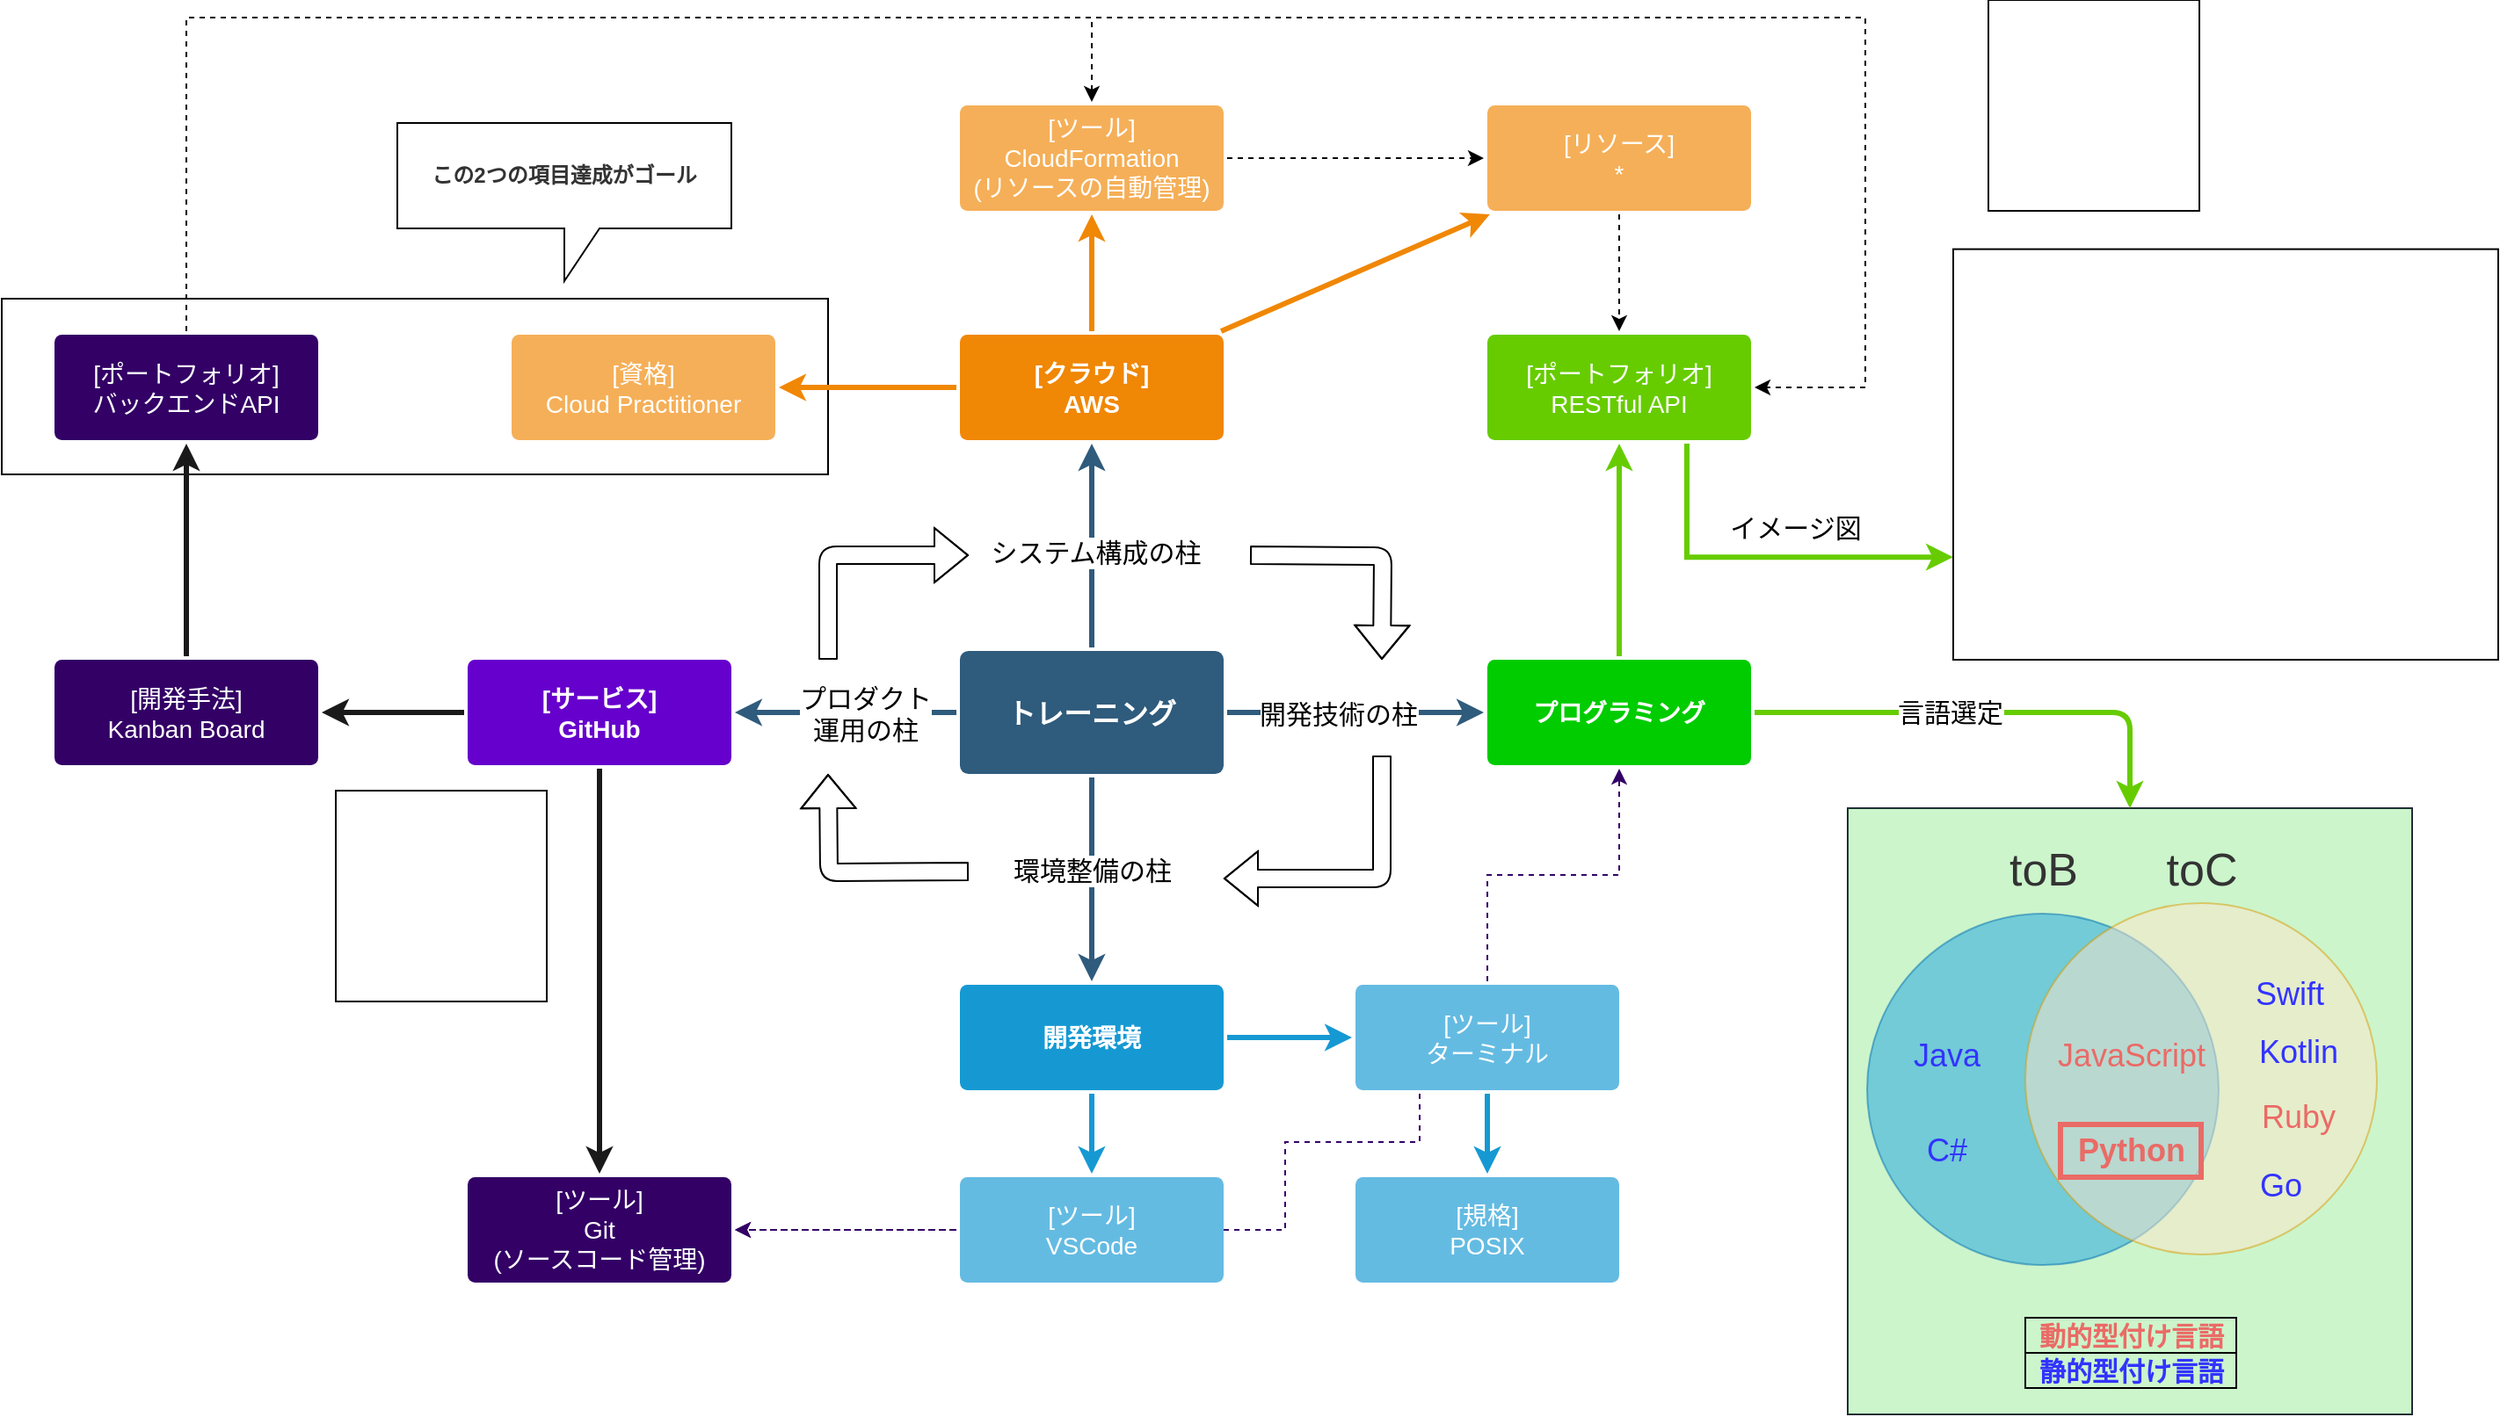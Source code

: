<mxfile version="14.1.1" type="github">
  <diagram id="6a731a19-8d31-9384-78a2-239565b7b9f0" name="Page-1">
    <mxGraphModel dx="2951" dy="890" grid="1" gridSize="10" guides="1" tooltips="1" connect="1" arrows="1" fold="1" page="1" pageScale="1" pageWidth="1169" pageHeight="827" background="none" math="0" shadow="0">
      <root>
        <mxCell id="0" />
        <mxCell id="1" parent="0" />
        <mxCell id="Q4df0H-JlEwPYiJTYYAv-1813" value="" style="rounded=0;whiteSpace=wrap;html=1;strokeColor=#000000;gradientColor=none;fontColor=#333333;fillColor=none;" parent="1" vertex="1">
          <mxGeometry x="-50" y="180" width="470" height="100" as="geometry" />
        </mxCell>
        <mxCell id="1745" value="" style="edgeStyle=none;rounded=0;jumpStyle=none;html=1;shadow=0;labelBackgroundColor=none;startArrow=none;startFill=0;endArrow=classic;endFill=1;jettySize=auto;orthogonalLoop=1;strokeColor=#2F5B7C;strokeWidth=3;fontFamily=Helvetica;fontSize=16;fontColor=#23445D;spacing=5;" parent="1" source="1749" target="1764" edge="1">
          <mxGeometry relative="1" as="geometry" />
        </mxCell>
        <mxCell id="i6-dnkmMVc0bPrFyyD5V-1792" value="システム構成の柱" style="edgeLabel;html=1;align=center;verticalAlign=middle;resizable=0;points=[];fontSize=15;fontColor=#000000;" vertex="1" connectable="0" parent="1745">
          <mxGeometry x="-0.043" y="-2" relative="1" as="geometry">
            <mxPoint y="1" as="offset" />
          </mxGeometry>
        </mxCell>
        <mxCell id="1746" value="" style="edgeStyle=none;rounded=0;jumpStyle=none;html=1;shadow=0;labelBackgroundColor=none;startArrow=none;startFill=0;endArrow=classic;endFill=1;jettySize=auto;orthogonalLoop=1;strokeColor=#2F5B7C;strokeWidth=3;fontFamily=Helvetica;fontSize=16;fontColor=#23445D;spacing=5;" parent="1" source="1749" target="1771" edge="1">
          <mxGeometry relative="1" as="geometry" />
        </mxCell>
        <mxCell id="i6-dnkmMVc0bPrFyyD5V-1796" value="開発技術の柱" style="edgeLabel;html=1;align=center;verticalAlign=middle;resizable=0;points=[];fontSize=15;fontColor=#000000;" vertex="1" connectable="0" parent="1746">
          <mxGeometry x="-0.315" y="-1" relative="1" as="geometry">
            <mxPoint x="13" y="-1" as="offset" />
          </mxGeometry>
        </mxCell>
        <mxCell id="1747" value="" style="edgeStyle=none;rounded=0;jumpStyle=none;html=1;shadow=0;labelBackgroundColor=none;startArrow=none;startFill=0;endArrow=classic;endFill=1;jettySize=auto;orthogonalLoop=1;strokeColor=#2F5B7C;strokeWidth=3;fontFamily=Helvetica;fontSize=16;fontColor=#23445D;spacing=5;" parent="1" source="1749" target="1760" edge="1">
          <mxGeometry relative="1" as="geometry" />
        </mxCell>
        <mxCell id="i6-dnkmMVc0bPrFyyD5V-1795" value="環境整備の柱" style="edgeLabel;html=1;align=center;verticalAlign=middle;resizable=0;points=[];fontSize=15;fontColor=#000000;" vertex="1" connectable="0" parent="1747">
          <mxGeometry x="0.026" y="2" relative="1" as="geometry">
            <mxPoint x="-2" y="-7.5" as="offset" />
          </mxGeometry>
        </mxCell>
        <mxCell id="1748" value="" style="edgeStyle=none;rounded=0;jumpStyle=none;html=1;shadow=0;labelBackgroundColor=none;startArrow=none;startFill=0;endArrow=classic;endFill=1;jettySize=auto;orthogonalLoop=1;strokeColor=#2F5B7C;strokeWidth=3;fontFamily=Helvetica;fontSize=16;fontColor=#23445D;spacing=5;" parent="1" source="1749" target="1753" edge="1">
          <mxGeometry relative="1" as="geometry" />
        </mxCell>
        <mxCell id="i6-dnkmMVc0bPrFyyD5V-1794" value="プロダクト&lt;br&gt;運用の柱" style="edgeLabel;html=1;align=center;verticalAlign=middle;resizable=0;points=[];fontSize=15;fontColor=#000000;" vertex="1" connectable="0" parent="1748">
          <mxGeometry x="-0.175" relative="1" as="geometry">
            <mxPoint as="offset" />
          </mxGeometry>
        </mxCell>
        <mxCell id="1749" value="トレーニング" style="rounded=1;whiteSpace=wrap;html=1;shadow=0;labelBackgroundColor=none;strokeColor=none;strokeWidth=3;fillColor=#2F5B7C;fontFamily=Helvetica;fontSize=16;fontColor=#FFFFFF;align=center;fontStyle=1;spacing=5;arcSize=7;perimeterSpacing=2;" parent="1" vertex="1">
          <mxGeometry x="495" y="380.5" width="150" height="70" as="geometry" />
        </mxCell>
        <mxCell id="1750" value="" style="edgeStyle=none;rounded=1;jumpStyle=none;html=1;shadow=0;labelBackgroundColor=none;startArrow=none;startFill=0;jettySize=auto;orthogonalLoop=1;strokeWidth=3;fontFamily=Helvetica;fontSize=14;fontColor=#FFFFFF;spacing=5;fontStyle=1;fillColor=#b0e3e6;strokeColor=#1A1A1A;" parent="1" source="1753" target="1756" edge="1">
          <mxGeometry relative="1" as="geometry" />
        </mxCell>
        <mxCell id="1752" value="" style="edgeStyle=none;rounded=1;jumpStyle=none;html=1;shadow=0;labelBackgroundColor=none;startArrow=none;startFill=0;jettySize=auto;orthogonalLoop=1;strokeWidth=3;fontFamily=Helvetica;fontSize=14;fontColor=#FFFFFF;spacing=5;fontStyle=1;fillColor=#b0e3e6;strokeColor=#1A1A1A;exitX=0;exitY=0.5;exitDx=0;exitDy=0;" parent="1" source="1753" target="1754" edge="1">
          <mxGeometry relative="1" as="geometry" />
        </mxCell>
        <mxCell id="1753" value="[サービス]&lt;br&gt;GitHub" style="rounded=1;whiteSpace=wrap;html=1;shadow=0;labelBackgroundColor=none;strokeColor=none;strokeWidth=3;fontFamily=Helvetica;fontSize=14;fontColor=#FFFFFF;align=center;spacing=5;fontStyle=1;arcSize=7;perimeterSpacing=2;fillColor=#6600CC;" parent="1" vertex="1">
          <mxGeometry x="215" y="385.5" width="150" height="60" as="geometry" />
        </mxCell>
        <mxCell id="1754" value="[開発手法]&lt;br&gt;Kanban Board" style="rounded=1;whiteSpace=wrap;html=1;shadow=0;labelBackgroundColor=none;strokeColor=none;strokeWidth=3;fontFamily=Helvetica;fontSize=14;fontColor=#FFFFFF;align=center;spacing=5;fontStyle=0;arcSize=7;perimeterSpacing=2;fillColor=#330066;" parent="1" vertex="1">
          <mxGeometry x="-20" y="385.5" width="150" height="60" as="geometry" />
        </mxCell>
        <mxCell id="1756" value="[ツール]&lt;br&gt;Git&lt;br&gt;(ソースコード管理)" style="rounded=1;whiteSpace=wrap;html=1;shadow=0;labelBackgroundColor=none;strokeColor=none;strokeWidth=3;fontFamily=Helvetica;fontSize=14;fontColor=#FFFFFF;align=center;spacing=5;fontStyle=0;arcSize=7;perimeterSpacing=2;fillColor=#330066;" parent="1" vertex="1">
          <mxGeometry x="215" y="680" width="150" height="60" as="geometry" />
        </mxCell>
        <mxCell id="1758" value="" style="edgeStyle=none;rounded=0;jumpStyle=none;html=1;shadow=0;labelBackgroundColor=none;startArrow=none;startFill=0;endArrow=classic;endFill=1;jettySize=auto;orthogonalLoop=1;strokeColor=#1699D3;strokeWidth=3;fontFamily=Helvetica;fontSize=14;fontColor=#FFFFFF;spacing=5;" parent="1" source="1760" target="1762" edge="1">
          <mxGeometry relative="1" as="geometry" />
        </mxCell>
        <mxCell id="1759" value="" style="edgeStyle=none;rounded=0;jumpStyle=none;html=1;shadow=0;labelBackgroundColor=none;startArrow=none;startFill=0;endArrow=classic;endFill=1;jettySize=auto;orthogonalLoop=1;strokeColor=#1699D3;strokeWidth=3;fontFamily=Helvetica;fontSize=14;fontColor=#FFFFFF;spacing=5;" parent="1" source="1760" target="1761" edge="1">
          <mxGeometry relative="1" as="geometry" />
        </mxCell>
        <mxCell id="1760" value="開発環境" style="rounded=1;whiteSpace=wrap;html=1;shadow=0;labelBackgroundColor=none;strokeColor=none;strokeWidth=3;fillColor=#1699d3;fontFamily=Helvetica;fontSize=14;fontColor=#FFFFFF;align=center;spacing=5;fontStyle=1;arcSize=7;perimeterSpacing=2;" parent="1" vertex="1">
          <mxGeometry x="495" y="570.5" width="150" height="60" as="geometry" />
        </mxCell>
        <mxCell id="Q4df0H-JlEwPYiJTYYAv-1794" style="edgeStyle=orthogonalEdgeStyle;rounded=0;orthogonalLoop=1;jettySize=auto;html=1;exitX=0;exitY=0.5;exitDx=0;exitDy=0;entryX=1;entryY=0.5;entryDx=0;entryDy=0;dashed=1;strokeColor=#330066;fontColor=#333333;" parent="1" source="1762" target="1756" edge="1">
          <mxGeometry relative="1" as="geometry" />
        </mxCell>
        <mxCell id="1764" value="[クラウド]&lt;br&gt;AWS" style="rounded=1;whiteSpace=wrap;html=1;shadow=0;labelBackgroundColor=none;strokeColor=none;strokeWidth=3;fillColor=#F08705;fontFamily=Helvetica;fontSize=14;fontColor=#FFFFFF;align=center;spacing=5;fontStyle=1;arcSize=7;perimeterSpacing=2;" parent="1" vertex="1">
          <mxGeometry x="495" y="200.5" width="150" height="60" as="geometry" />
        </mxCell>
        <mxCell id="Q4df0H-JlEwPYiJTYYAv-1801" style="edgeStyle=orthogonalEdgeStyle;rounded=0;orthogonalLoop=1;jettySize=auto;html=1;dashed=1;fontColor=#333333;" parent="1" source="1765" target="1767" edge="1">
          <mxGeometry relative="1" as="geometry" />
        </mxCell>
        <mxCell id="1765" value="[ツール]&lt;br&gt;CloudFormation&lt;br&gt;(リソースの自動管理)" style="rounded=1;whiteSpace=wrap;html=1;shadow=0;labelBackgroundColor=none;strokeColor=none;strokeWidth=3;fillColor=#f5af58;fontFamily=Helvetica;fontSize=14;fontColor=#FFFFFF;align=center;spacing=5;arcSize=7;perimeterSpacing=2;" parent="1" vertex="1">
          <mxGeometry x="495" y="70" width="150" height="60" as="geometry" />
        </mxCell>
        <mxCell id="1766" value="" style="edgeStyle=none;rounded=0;jumpStyle=none;html=1;shadow=0;labelBackgroundColor=none;startArrow=none;startFill=0;endArrow=classic;endFill=1;jettySize=auto;orthogonalLoop=1;strokeColor=#F08705;strokeWidth=3;fontFamily=Helvetica;fontSize=14;fontColor=#FFFFFF;spacing=5;" parent="1" source="1764" target="1765" edge="1">
          <mxGeometry relative="1" as="geometry" />
        </mxCell>
        <mxCell id="Q4df0H-JlEwPYiJTYYAv-1820" style="edgeStyle=orthogonalEdgeStyle;rounded=0;orthogonalLoop=1;jettySize=auto;html=1;entryX=0.5;entryY=0;entryDx=0;entryDy=0;dashed=1;fontColor=#333333;" parent="1" source="1767" target="Q4df0H-JlEwPYiJTYYAv-1797" edge="1">
          <mxGeometry relative="1" as="geometry" />
        </mxCell>
        <mxCell id="1767" value="[リソース]&lt;br&gt;*" style="rounded=1;whiteSpace=wrap;html=1;shadow=0;labelBackgroundColor=none;strokeColor=none;strokeWidth=3;fillColor=#f5af58;fontFamily=Helvetica;fontSize=14;fontColor=#FFFFFF;align=center;spacing=5;arcSize=7;perimeterSpacing=2;" parent="1" vertex="1">
          <mxGeometry x="795" y="70" width="150" height="60" as="geometry" />
        </mxCell>
        <mxCell id="1768" value="" style="edgeStyle=none;rounded=0;jumpStyle=none;html=1;shadow=0;labelBackgroundColor=none;startArrow=none;startFill=0;endArrow=classic;endFill=1;jettySize=auto;orthogonalLoop=1;strokeColor=#F08705;strokeWidth=3;fontFamily=Helvetica;fontSize=14;fontColor=#FFFFFF;spacing=5;" parent="1" source="1764" target="1767" edge="1">
          <mxGeometry relative="1" as="geometry" />
        </mxCell>
        <mxCell id="1769" value="[資格]&lt;br&gt;Cloud Practitioner" style="rounded=1;whiteSpace=wrap;html=1;shadow=0;labelBackgroundColor=none;strokeColor=none;strokeWidth=3;fillColor=#f5af58;fontFamily=Helvetica;fontSize=14;fontColor=#FFFFFF;align=center;spacing=5;arcSize=7;perimeterSpacing=2;" parent="1" vertex="1">
          <mxGeometry x="240" y="200.5" width="150" height="60" as="geometry" />
        </mxCell>
        <mxCell id="1770" value="" style="edgeStyle=none;rounded=0;jumpStyle=none;html=1;shadow=0;labelBackgroundColor=none;startArrow=none;startFill=0;endArrow=classic;endFill=1;jettySize=auto;orthogonalLoop=1;strokeColor=#F08705;strokeWidth=3;fontFamily=Helvetica;fontSize=14;fontColor=#FFFFFF;spacing=5;" parent="1" source="1764" target="1769" edge="1">
          <mxGeometry relative="1" as="geometry" />
        </mxCell>
        <mxCell id="1771" value="プログラミング" style="rounded=1;whiteSpace=wrap;html=1;shadow=0;labelBackgroundColor=none;strokeWidth=3;fontFamily=Helvetica;fontSize=14;fontColor=#FFFFFF;align=center;spacing=5;fontStyle=1;arcSize=7;perimeterSpacing=2;gradientDirection=south;strokeColor=none;fillColor=#00CC00;" parent="1" vertex="1">
          <mxGeometry x="795" y="385.5" width="150" height="60" as="geometry" />
        </mxCell>
        <mxCell id="Q4df0H-JlEwPYiJTYYAv-1793" style="edgeStyle=orthogonalEdgeStyle;rounded=0;orthogonalLoop=1;jettySize=auto;html=1;dashed=1;strokeColor=#330066;fontColor=#333333;entryX=0.5;entryY=1;entryDx=0;entryDy=0;" parent="1" source="1761" target="1771" edge="1">
          <mxGeometry relative="1" as="geometry">
            <mxPoint x="943" y="600.5" as="targetPoint" />
          </mxGeometry>
        </mxCell>
        <mxCell id="Q4df0H-JlEwPYiJTYYAv-1795" style="edgeStyle=orthogonalEdgeStyle;rounded=0;orthogonalLoop=1;jettySize=auto;html=1;exitX=0.25;exitY=1;exitDx=0;exitDy=0;entryX=1;entryY=0.5;entryDx=0;entryDy=0;dashed=1;strokeColor=#330066;fontColor=#333333;" parent="1" source="1761" target="1756" edge="1">
          <mxGeometry relative="1" as="geometry">
            <Array as="points">
              <mxPoint x="757" y="660" />
              <mxPoint x="680" y="660" />
              <mxPoint x="680" y="710" />
            </Array>
          </mxGeometry>
        </mxCell>
        <mxCell id="1761" value="[ツール]&lt;br&gt;ターミナル" style="rounded=1;whiteSpace=wrap;html=1;shadow=0;labelBackgroundColor=none;strokeColor=none;strokeWidth=3;fillColor=#64bbe2;fontFamily=Helvetica;fontSize=14;fontColor=#FFFFFF;align=center;spacing=5;arcSize=7;perimeterSpacing=2;" parent="1" vertex="1">
          <mxGeometry x="720" y="570.5" width="150" height="60" as="geometry" />
        </mxCell>
        <mxCell id="Q4df0H-JlEwPYiJTYYAv-1788" value="" style="edgeStyle=none;rounded=0;jumpStyle=none;html=1;shadow=0;labelBackgroundColor=none;startArrow=none;startFill=0;endArrow=classic;endFill=1;jettySize=auto;orthogonalLoop=1;strokeColor=#1699D3;strokeWidth=3;fontFamily=Helvetica;fontSize=14;fontColor=#FFFFFF;spacing=5;exitX=0.5;exitY=1;exitDx=0;exitDy=0;" parent="1" source="1761" target="Q4df0H-JlEwPYiJTYYAv-1789" edge="1">
          <mxGeometry relative="1" as="geometry">
            <mxPoint x="775" y="670" as="sourcePoint" />
          </mxGeometry>
        </mxCell>
        <mxCell id="Q4df0H-JlEwPYiJTYYAv-1789" value="[規格]&lt;br&gt;POSIX" style="rounded=1;whiteSpace=wrap;html=1;shadow=0;labelBackgroundColor=none;strokeColor=none;strokeWidth=3;fillColor=#64bbe2;fontFamily=Helvetica;fontSize=14;fontColor=#FFFFFF;align=center;spacing=5;arcSize=7;perimeterSpacing=2;" parent="1" vertex="1">
          <mxGeometry x="720" y="680" width="150" height="60" as="geometry" />
        </mxCell>
        <mxCell id="1762" value="&lt;span style=&quot;font-weight: normal&quot;&gt;&lt;span&gt;[ツール]&lt;/span&gt;&lt;br&gt;&lt;span&gt;VSCode&lt;/span&gt;&lt;/span&gt;" style="rounded=1;whiteSpace=wrap;html=1;shadow=0;labelBackgroundColor=none;strokeColor=none;strokeWidth=3;fillColor=#64bbe2;fontFamily=Helvetica;fontSize=14;fontColor=#FFFFFF;align=center;spacing=5;arcSize=7;perimeterSpacing=2;fontStyle=1" parent="1" vertex="1">
          <mxGeometry x="495" y="680" width="150" height="60" as="geometry" />
        </mxCell>
        <mxCell id="i6-dnkmMVc0bPrFyyD5V-1790" style="edgeStyle=orthogonalEdgeStyle;rounded=0;orthogonalLoop=1;jettySize=auto;html=1;exitX=0.75;exitY=1;exitDx=0;exitDy=0;entryX=0;entryY=0.75;entryDx=0;entryDy=0;fontSize=15;fontColor=#000000;strokeWidth=3;strokeColor=#66CC00;" edge="1" parent="1" source="Q4df0H-JlEwPYiJTYYAv-1797" target="i6-dnkmMVc0bPrFyyD5V-1788">
          <mxGeometry relative="1" as="geometry">
            <Array as="points">
              <mxPoint x="909" y="327" />
            </Array>
          </mxGeometry>
        </mxCell>
        <mxCell id="i6-dnkmMVc0bPrFyyD5V-1798" value="イメージ図" style="edgeLabel;html=1;align=center;verticalAlign=middle;resizable=0;points=[];fontSize=15;fontColor=#000000;" vertex="1" connectable="0" parent="i6-dnkmMVc0bPrFyyD5V-1790">
          <mxGeometry x="0.019" y="9" relative="1" as="geometry">
            <mxPoint x="16.1" y="-8.09" as="offset" />
          </mxGeometry>
        </mxCell>
        <mxCell id="Q4df0H-JlEwPYiJTYYAv-1797" value="[ポートフォリオ]&lt;br&gt;RESTful API" style="rounded=1;whiteSpace=wrap;html=1;shadow=0;labelBackgroundColor=none;strokeColor=none;strokeWidth=3;fontFamily=Helvetica;fontSize=14;fontColor=#FFFFFF;align=center;spacing=5;fontStyle=0;arcSize=7;perimeterSpacing=2;fillColor=#66CC00;" parent="1" vertex="1">
          <mxGeometry x="795" y="200.5" width="150" height="60" as="geometry" />
        </mxCell>
        <mxCell id="Q4df0H-JlEwPYiJTYYAv-1798" value="" style="edgeStyle=none;rounded=1;jumpStyle=none;html=1;shadow=0;labelBackgroundColor=none;startArrow=none;startFill=0;jettySize=auto;orthogonalLoop=1;strokeWidth=3;fontFamily=Helvetica;fontSize=14;fontColor=#FFFFFF;spacing=5;fontStyle=1;fillColor=#b0e3e6;exitX=0.5;exitY=0;exitDx=0;exitDy=0;strokeColor=#66CC00;" parent="1" source="1771" target="Q4df0H-JlEwPYiJTYYAv-1797" edge="1">
          <mxGeometry relative="1" as="geometry">
            <mxPoint x="945" y="254" as="sourcePoint" />
          </mxGeometry>
        </mxCell>
        <mxCell id="Q4df0H-JlEwPYiJTYYAv-1818" style="edgeStyle=orthogonalEdgeStyle;rounded=0;orthogonalLoop=1;jettySize=auto;html=1;entryX=0.5;entryY=0;entryDx=0;entryDy=0;dashed=1;fontColor=#333333;" parent="1" source="Q4df0H-JlEwPYiJTYYAv-1809" target="1765" edge="1">
          <mxGeometry relative="1" as="geometry">
            <Array as="points">
              <mxPoint x="55" y="20" />
              <mxPoint x="570" y="20" />
            </Array>
          </mxGeometry>
        </mxCell>
        <mxCell id="Q4df0H-JlEwPYiJTYYAv-1819" style="edgeStyle=orthogonalEdgeStyle;rounded=0;orthogonalLoop=1;jettySize=auto;html=1;entryX=1;entryY=0.5;entryDx=0;entryDy=0;dashed=1;fontColor=#333333;" parent="1" source="Q4df0H-JlEwPYiJTYYAv-1809" target="Q4df0H-JlEwPYiJTYYAv-1797" edge="1">
          <mxGeometry relative="1" as="geometry">
            <Array as="points">
              <mxPoint x="55" y="20" />
              <mxPoint x="1010" y="20" />
              <mxPoint x="1010" y="231" />
            </Array>
          </mxGeometry>
        </mxCell>
        <mxCell id="Q4df0H-JlEwPYiJTYYAv-1809" value="[ポートフォリオ]&lt;br&gt;バックエンドAPI" style="rounded=1;whiteSpace=wrap;html=1;shadow=0;labelBackgroundColor=none;strokeColor=none;strokeWidth=3;fontFamily=Helvetica;fontSize=14;fontColor=#FFFFFF;align=center;spacing=5;fontStyle=0;arcSize=7;perimeterSpacing=2;fillColor=#330066;" parent="1" vertex="1">
          <mxGeometry x="-20" y="200.5" width="150" height="60" as="geometry" />
        </mxCell>
        <mxCell id="Q4df0H-JlEwPYiJTYYAv-1810" value="" style="edgeStyle=none;rounded=1;jumpStyle=none;html=1;shadow=0;labelBackgroundColor=none;startArrow=none;startFill=0;jettySize=auto;orthogonalLoop=1;strokeWidth=3;fontFamily=Helvetica;fontSize=14;fontColor=#FFFFFF;spacing=5;fontStyle=1;fillColor=#b0e3e6;strokeColor=#1A1A1A;exitX=0.5;exitY=0;exitDx=0;exitDy=0;entryX=0.5;entryY=1;entryDx=0;entryDy=0;" parent="1" source="1754" target="Q4df0H-JlEwPYiJTYYAv-1809" edge="1">
          <mxGeometry relative="1" as="geometry">
            <mxPoint x="161" y="360" as="sourcePoint" />
            <mxPoint x="80" y="360" as="targetPoint" />
          </mxGeometry>
        </mxCell>
        <mxCell id="Q4df0H-JlEwPYiJTYYAv-1812" value="この2つの項目達成がゴール" style="shape=callout;whiteSpace=wrap;html=1;perimeter=calloutPerimeter;strokeColor=#000000;fontColor=#333333;fillColor=#FFFFFF;fontStyle=1" parent="1" vertex="1">
          <mxGeometry x="175" y="80" width="190" height="90" as="geometry" />
        </mxCell>
        <mxCell id="i6-dnkmMVc0bPrFyyD5V-1782" value="" style="group;strokeColor=#000000;" vertex="1" connectable="0" parent="1">
          <mxGeometry x="1000" y="470" width="321" height="345" as="geometry" />
        </mxCell>
        <mxCell id="i6-dnkmMVc0bPrFyyD5V-1781" value="" style="rounded=0;whiteSpace=wrap;html=1;labelBackgroundColor=none;strokeColor=#9999FF;fillColor=#00CC00;gradientColor=none;fontSize=15;fontColor=#000000;opacity=20;" vertex="1" parent="i6-dnkmMVc0bPrFyyD5V-1782">
          <mxGeometry width="321" height="345" as="geometry" />
        </mxCell>
        <mxCell id="Q4df0H-JlEwPYiJTYYAv-1821" value="" style="ellipse;whiteSpace=wrap;html=1;fillColor=#1ba1e2;opacity=50;strokeColor=#006EAF;fontColor=#ffffff;" parent="i6-dnkmMVc0bPrFyyD5V-1782" vertex="1">
          <mxGeometry x="11" y="60" width="200" height="200" as="geometry" />
        </mxCell>
        <mxCell id="Q4df0H-JlEwPYiJTYYAv-1822" value="" style="ellipse;whiteSpace=wrap;html=1;fillColor=#ffe6cc;opacity=50;strokeColor=#d79b00;" parent="i6-dnkmMVc0bPrFyyD5V-1782" vertex="1">
          <mxGeometry x="101" y="54" width="200" height="200" as="geometry" />
        </mxCell>
        <mxCell id="Q4df0H-JlEwPYiJTYYAv-1823" value="Java" style="text;html=1;align=center;verticalAlign=middle;resizable=0;points=[];autosize=1;fontSize=18;fontColor=#3333FF;labelBackgroundColor=none;" parent="i6-dnkmMVc0bPrFyyD5V-1782" vertex="1">
          <mxGeometry x="31" y="125.5" width="50" height="30" as="geometry" />
        </mxCell>
        <mxCell id="Q4df0H-JlEwPYiJTYYAv-1824" value="C#" style="text;html=1;align=center;verticalAlign=middle;resizable=0;points=[];autosize=1;fontSize=18;fontColor=#3333FF;" parent="i6-dnkmMVc0bPrFyyD5V-1782" vertex="1">
          <mxGeometry x="36" y="180" width="40" height="30" as="geometry" />
        </mxCell>
        <mxCell id="Q4df0H-JlEwPYiJTYYAv-1826" value="JavaScript" style="text;html=1;align=center;verticalAlign=middle;resizable=0;points=[];autosize=1;fontSize=18;fontColor=#EA6B66;" parent="i6-dnkmMVc0bPrFyyD5V-1782" vertex="1">
          <mxGeometry x="111" y="125.5" width="100" height="30" as="geometry" />
        </mxCell>
        <mxCell id="Q4df0H-JlEwPYiJTYYAv-1827" value="&lt;b&gt;Python&lt;/b&gt;" style="text;html=1;align=center;verticalAlign=middle;resizable=0;points=[];autosize=1;fontSize=18;fontColor=#EA6B66;strokeColor=#EA6B66;strokeWidth=3;" parent="i6-dnkmMVc0bPrFyyD5V-1782" vertex="1">
          <mxGeometry x="121" y="180" width="80" height="30" as="geometry" />
        </mxCell>
        <mxCell id="Q4df0H-JlEwPYiJTYYAv-1828" value="toB" style="text;html=1;align=center;verticalAlign=middle;resizable=0;points=[];autosize=1;fontSize=26;fontColor=#333333;" parent="i6-dnkmMVc0bPrFyyD5V-1782" vertex="1">
          <mxGeometry x="86" y="15" width="50" height="40" as="geometry" />
        </mxCell>
        <mxCell id="Q4df0H-JlEwPYiJTYYAv-1830" value="toC" style="text;html=1;align=center;verticalAlign=middle;resizable=0;points=[];autosize=1;fontSize=26;fontColor=#333333;" parent="i6-dnkmMVc0bPrFyyD5V-1782" vertex="1">
          <mxGeometry x="171" y="15" width="60" height="40" as="geometry" />
        </mxCell>
        <mxCell id="Q4df0H-JlEwPYiJTYYAv-1831" value="Ruby" style="text;html=1;align=center;verticalAlign=middle;resizable=0;points=[];autosize=1;fontSize=18;fontColor=#EA6B66;" parent="i6-dnkmMVc0bPrFyyD5V-1782" vertex="1">
          <mxGeometry x="226" y="160.5" width="60" height="30" as="geometry" />
        </mxCell>
        <mxCell id="Q4df0H-JlEwPYiJTYYAv-1832" value="Swift" style="text;html=1;align=center;verticalAlign=middle;resizable=0;points=[];autosize=1;fontSize=18;fontColor=#3333FF;" parent="i6-dnkmMVc0bPrFyyD5V-1782" vertex="1">
          <mxGeometry x="226" y="90.5" width="50" height="30" as="geometry" />
        </mxCell>
        <mxCell id="Q4df0H-JlEwPYiJTYYAv-1833" value="Kotlin" style="text;html=1;align=center;verticalAlign=middle;resizable=0;points=[];autosize=1;fontSize=18;fontColor=#3333FF;" parent="i6-dnkmMVc0bPrFyyD5V-1782" vertex="1">
          <mxGeometry x="226" y="124" width="60" height="30" as="geometry" />
        </mxCell>
        <mxCell id="Q4df0H-JlEwPYiJTYYAv-1834" value="Go" style="text;html=1;align=center;verticalAlign=middle;resizable=0;points=[];autosize=1;fontSize=18;fontColor=#3333FF;" parent="i6-dnkmMVc0bPrFyyD5V-1782" vertex="1">
          <mxGeometry x="226" y="200" width="40" height="30" as="geometry" />
        </mxCell>
        <mxCell id="Q4df0H-JlEwPYiJTYYAv-1835" value="動的型付け言語" style="text;html=1;align=center;verticalAlign=middle;resizable=0;points=[];autosize=1;fontSize=15;fontColor=#EA6B66;strokeColor=#000000;fontStyle=1" parent="i6-dnkmMVc0bPrFyyD5V-1782" vertex="1">
          <mxGeometry x="101" y="290" width="120" height="20" as="geometry" />
        </mxCell>
        <mxCell id="Q4df0H-JlEwPYiJTYYAv-1838" value="&lt;font color=&quot;#3333ff&quot; style=&quot;font-size: 15px;&quot;&gt;静的型付け言語&lt;/font&gt;" style="text;html=1;align=center;verticalAlign=middle;resizable=0;points=[];autosize=1;fontSize=15;fontColor=#EA6B66;strokeColor=#000000;fontStyle=1" parent="i6-dnkmMVc0bPrFyyD5V-1782" vertex="1">
          <mxGeometry x="101" y="310" width="120" height="20" as="geometry" />
        </mxCell>
        <mxCell id="i6-dnkmMVc0bPrFyyD5V-1786" value="" style="edgeStyle=orthogonalEdgeStyle;rounded=1;jumpStyle=none;html=1;shadow=0;labelBackgroundColor=none;startArrow=none;startFill=0;jettySize=auto;orthogonalLoop=1;strokeWidth=3;fontFamily=Helvetica;fontSize=14;fontColor=#FFFFFF;spacing=5;fontStyle=1;fillColor=#b0e3e6;exitX=1;exitY=0.5;exitDx=0;exitDy=0;strokeColor=#66CC00;entryX=0.5;entryY=0;entryDx=0;entryDy=0;" edge="1" parent="1" source="1771" target="i6-dnkmMVc0bPrFyyD5V-1781">
          <mxGeometry relative="1" as="geometry">
            <mxPoint x="1090" y="431" as="sourcePoint" />
            <mxPoint x="1090" y="310" as="targetPoint" />
          </mxGeometry>
        </mxCell>
        <mxCell id="i6-dnkmMVc0bPrFyyD5V-1787" value="言語選定" style="edgeLabel;html=1;align=center;verticalAlign=middle;resizable=0;points=[];fontSize=15;fontColor=#000000;" vertex="1" connectable="0" parent="i6-dnkmMVc0bPrFyyD5V-1786">
          <mxGeometry x="-0.172" y="2" relative="1" as="geometry">
            <mxPoint y="1" as="offset" />
          </mxGeometry>
        </mxCell>
        <mxCell id="i6-dnkmMVc0bPrFyyD5V-1788" value="" style="shape=image;verticalLabelPosition=bottom;labelBackgroundColor=#ffffff;verticalAlign=top;aspect=fixed;imageAspect=0;image=https://ichi.pro/assets/images/max/724/1*ZM82raTAQrw1KUkHiwErqw.png;imageBorder=#000000;" vertex="1" parent="1">
          <mxGeometry x="1060" y="151.81" width="310" height="233.69" as="geometry" />
        </mxCell>
        <mxCell id="i6-dnkmMVc0bPrFyyD5V-1791" value="" style="shape=image;verticalLabelPosition=bottom;labelBackgroundColor=#ffffff;verticalAlign=top;aspect=fixed;imageAspect=0;image=https://images-na.ssl-images-amazon.com/images/I/51EuLXpy87L._SX352_BO1,204,203,200_.jpg;" vertex="1" parent="1">
          <mxGeometry x="200" y="195.97" width="49" height="69.07" as="geometry" />
        </mxCell>
        <mxCell id="i6-dnkmMVc0bPrFyyD5V-1799" value="" style="shape=image;verticalLabelPosition=bottom;labelBackgroundColor=#ffffff;verticalAlign=top;aspect=fixed;imageAspect=0;image=https://techblog.recochoku.jp/wp-content/uploads/2018/04/aws_logo.png;imageBorder=#000000;" vertex="1" parent="1">
          <mxGeometry x="1080" y="10" width="120" height="120" as="geometry" />
        </mxCell>
        <mxCell id="i6-dnkmMVc0bPrFyyD5V-1801" value="" style="shape=image;verticalLabelPosition=bottom;labelBackgroundColor=#ffffff;verticalAlign=top;aspect=fixed;imageAspect=0;image=https://cdn.icon-icons.com/icons2/936/PNG/512/github-logo_icon-icons.com_73546.png;imageBackground=#ffffff;imageBorder=#000000;" vertex="1" parent="1">
          <mxGeometry x="140" y="460" width="120" height="120" as="geometry" />
        </mxCell>
        <mxCell id="i6-dnkmMVc0bPrFyyD5V-1806" value="" style="shape=flexArrow;endArrow=classic;html=1;strokeWidth=1;fontSize=15;fontColor=#000000;edgeStyle=orthogonalEdgeStyle;" edge="1" parent="1">
          <mxGeometry width="50" height="50" relative="1" as="geometry">
            <mxPoint x="500" y="506" as="sourcePoint" />
            <mxPoint x="420" y="450.5" as="targetPoint" />
          </mxGeometry>
        </mxCell>
        <mxCell id="i6-dnkmMVc0bPrFyyD5V-1807" value="" style="shape=flexArrow;endArrow=classic;html=1;strokeWidth=1;fontSize=15;fontColor=#000000;edgeStyle=orthogonalEdgeStyle;" edge="1" parent="1">
          <mxGeometry width="50" height="50" relative="1" as="geometry">
            <mxPoint x="660" y="326" as="sourcePoint" />
            <mxPoint x="735" y="385.5" as="targetPoint" />
          </mxGeometry>
        </mxCell>
        <mxCell id="i6-dnkmMVc0bPrFyyD5V-1810" value="" style="shape=flexArrow;endArrow=classic;html=1;strokeColor=#000000;strokeWidth=1;fontSize=15;fontColor=#000000;edgeStyle=orthogonalEdgeStyle;" edge="1" parent="1">
          <mxGeometry width="50" height="50" relative="1" as="geometry">
            <mxPoint x="420" y="385.5" as="sourcePoint" />
            <mxPoint x="500" y="326" as="targetPoint" />
            <Array as="points">
              <mxPoint x="420" y="325.5" />
            </Array>
          </mxGeometry>
        </mxCell>
        <mxCell id="i6-dnkmMVc0bPrFyyD5V-1811" value="" style="shape=flexArrow;endArrow=classic;html=1;strokeColor=#000000;strokeWidth=1;fontSize=15;fontColor=#000000;edgeStyle=orthogonalEdgeStyle;" edge="1" parent="1">
          <mxGeometry width="50" height="50" relative="1" as="geometry">
            <mxPoint x="735" y="440" as="sourcePoint" />
            <mxPoint x="645" y="510" as="targetPoint" />
            <Array as="points">
              <mxPoint x="735" y="440" />
              <mxPoint x="735" y="510" />
            </Array>
          </mxGeometry>
        </mxCell>
      </root>
    </mxGraphModel>
  </diagram>
</mxfile>
